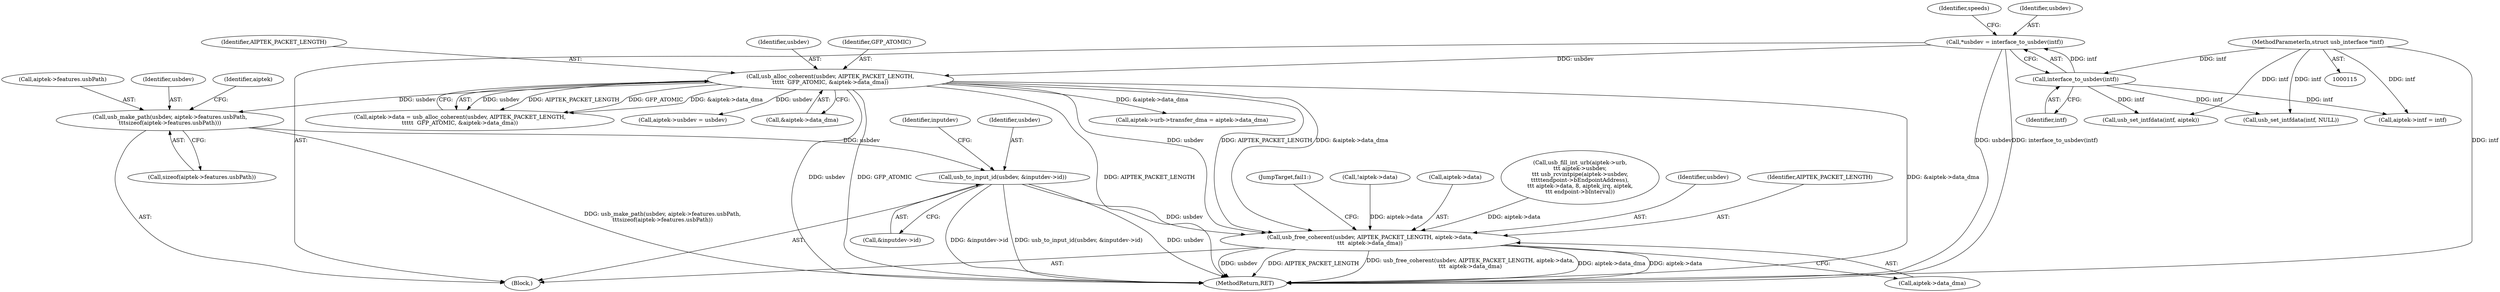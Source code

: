 digraph "0_linux_8e20cf2bce122ce9262d6034ee5d5b76fbb92f96@pointer" {
"1000389" [label="(Call,usb_to_input_id(usbdev, &inputdev->id))"];
"1000349" [label="(Call,usb_make_path(usbdev, aiptek->features.usbPath,\n\t\t\tsizeof(aiptek->features.usbPath)))"];
"1000168" [label="(Call,usb_alloc_coherent(usbdev, AIPTEK_PACKET_LENGTH,\n\t\t\t\t\t  GFP_ATOMIC, &aiptek->data_dma))"];
"1000120" [label="(Call,*usbdev = interface_to_usbdev(intf))"];
"1000122" [label="(Call,interface_to_usbdev(intf))"];
"1000116" [label="(MethodParameterIn,struct usb_interface *intf)"];
"1000760" [label="(Call,usb_free_coherent(usbdev, AIPTEK_PACKET_LENGTH, aiptek->data,\n\t\t\t  aiptek->data_dma))"];
"1000365" [label="(Identifier,aiptek)"];
"1000760" [label="(Call,usb_free_coherent(usbdev, AIPTEK_PACKET_LENGTH, aiptek->data,\n\t\t\t  aiptek->data_dma))"];
"1000391" [label="(Call,&inputdev->id)"];
"1000770" [label="(Call,usb_set_intfdata(intf, NULL))"];
"1000779" [label="(MethodReturn,RET)"];
"1000168" [label="(Call,usb_alloc_coherent(usbdev, AIPTEK_PACKET_LENGTH,\n\t\t\t\t\t  GFP_ATOMIC, &aiptek->data_dma))"];
"1000123" [label="(Identifier,intf)"];
"1000118" [label="(Block,)"];
"1000769" [label="(JumpTarget,fail1:)"];
"1000170" [label="(Identifier,AIPTEK_PACKET_LENGTH)"];
"1000622" [label="(Call,aiptek->urb->transfer_dma = aiptek->data_dma)"];
"1000177" [label="(Call,!aiptek->data)"];
"1000164" [label="(Call,aiptek->data = usb_alloc_coherent(usbdev, AIPTEK_PACKET_LENGTH,\n\t\t\t\t\t  GFP_ATOMIC, &aiptek->data_dma))"];
"1000351" [label="(Call,aiptek->features.usbPath)"];
"1000219" [label="(Call,aiptek->intf = intf)"];
"1000349" [label="(Call,usb_make_path(usbdev, aiptek->features.usbPath,\n\t\t\tsizeof(aiptek->features.usbPath)))"];
"1000169" [label="(Identifier,usbdev)"];
"1000356" [label="(Call,sizeof(aiptek->features.usbPath))"];
"1000122" [label="(Call,interface_to_usbdev(intf))"];
"1000398" [label="(Identifier,inputdev)"];
"1000763" [label="(Call,aiptek->data)"];
"1000766" [label="(Call,aiptek->data_dma)"];
"1000116" [label="(MethodParameterIn,struct usb_interface *intf)"];
"1000214" [label="(Call,aiptek->usbdev = usbdev)"];
"1000120" [label="(Call,*usbdev = interface_to_usbdev(intf))"];
"1000390" [label="(Identifier,usbdev)"];
"1000171" [label="(Identifier,GFP_ATOMIC)"];
"1000130" [label="(Identifier,speeds)"];
"1000389" [label="(Call,usb_to_input_id(usbdev, &inputdev->id))"];
"1000599" [label="(Call,usb_fill_int_urb(aiptek->urb,\n\t\t\t aiptek->usbdev,\n\t\t\t usb_rcvintpipe(aiptek->usbdev,\n\t\t\t\t\tendpoint->bEndpointAddress),\n\t\t\t aiptek->data, 8, aiptek_irq, aiptek,\n\t\t\t endpoint->bInterval))"];
"1000700" [label="(Call,usb_set_intfdata(intf, aiptek))"];
"1000121" [label="(Identifier,usbdev)"];
"1000761" [label="(Identifier,usbdev)"];
"1000172" [label="(Call,&aiptek->data_dma)"];
"1000762" [label="(Identifier,AIPTEK_PACKET_LENGTH)"];
"1000350" [label="(Identifier,usbdev)"];
"1000389" -> "1000118"  [label="AST: "];
"1000389" -> "1000391"  [label="CFG: "];
"1000390" -> "1000389"  [label="AST: "];
"1000391" -> "1000389"  [label="AST: "];
"1000398" -> "1000389"  [label="CFG: "];
"1000389" -> "1000779"  [label="DDG: usb_to_input_id(usbdev, &inputdev->id)"];
"1000389" -> "1000779"  [label="DDG: usbdev"];
"1000389" -> "1000779"  [label="DDG: &inputdev->id"];
"1000349" -> "1000389"  [label="DDG: usbdev"];
"1000389" -> "1000760"  [label="DDG: usbdev"];
"1000349" -> "1000118"  [label="AST: "];
"1000349" -> "1000356"  [label="CFG: "];
"1000350" -> "1000349"  [label="AST: "];
"1000351" -> "1000349"  [label="AST: "];
"1000356" -> "1000349"  [label="AST: "];
"1000365" -> "1000349"  [label="CFG: "];
"1000349" -> "1000779"  [label="DDG: usb_make_path(usbdev, aiptek->features.usbPath,\n\t\t\tsizeof(aiptek->features.usbPath))"];
"1000168" -> "1000349"  [label="DDG: usbdev"];
"1000168" -> "1000164"  [label="AST: "];
"1000168" -> "1000172"  [label="CFG: "];
"1000169" -> "1000168"  [label="AST: "];
"1000170" -> "1000168"  [label="AST: "];
"1000171" -> "1000168"  [label="AST: "];
"1000172" -> "1000168"  [label="AST: "];
"1000164" -> "1000168"  [label="CFG: "];
"1000168" -> "1000779"  [label="DDG: &aiptek->data_dma"];
"1000168" -> "1000779"  [label="DDG: usbdev"];
"1000168" -> "1000779"  [label="DDG: GFP_ATOMIC"];
"1000168" -> "1000779"  [label="DDG: AIPTEK_PACKET_LENGTH"];
"1000168" -> "1000164"  [label="DDG: usbdev"];
"1000168" -> "1000164"  [label="DDG: AIPTEK_PACKET_LENGTH"];
"1000168" -> "1000164"  [label="DDG: GFP_ATOMIC"];
"1000168" -> "1000164"  [label="DDG: &aiptek->data_dma"];
"1000120" -> "1000168"  [label="DDG: usbdev"];
"1000168" -> "1000214"  [label="DDG: usbdev"];
"1000168" -> "1000622"  [label="DDG: &aiptek->data_dma"];
"1000168" -> "1000760"  [label="DDG: usbdev"];
"1000168" -> "1000760"  [label="DDG: AIPTEK_PACKET_LENGTH"];
"1000168" -> "1000760"  [label="DDG: &aiptek->data_dma"];
"1000120" -> "1000118"  [label="AST: "];
"1000120" -> "1000122"  [label="CFG: "];
"1000121" -> "1000120"  [label="AST: "];
"1000122" -> "1000120"  [label="AST: "];
"1000130" -> "1000120"  [label="CFG: "];
"1000120" -> "1000779"  [label="DDG: usbdev"];
"1000120" -> "1000779"  [label="DDG: interface_to_usbdev(intf)"];
"1000122" -> "1000120"  [label="DDG: intf"];
"1000122" -> "1000123"  [label="CFG: "];
"1000123" -> "1000122"  [label="AST: "];
"1000116" -> "1000122"  [label="DDG: intf"];
"1000122" -> "1000219"  [label="DDG: intf"];
"1000122" -> "1000700"  [label="DDG: intf"];
"1000122" -> "1000770"  [label="DDG: intf"];
"1000116" -> "1000115"  [label="AST: "];
"1000116" -> "1000779"  [label="DDG: intf"];
"1000116" -> "1000219"  [label="DDG: intf"];
"1000116" -> "1000700"  [label="DDG: intf"];
"1000116" -> "1000770"  [label="DDG: intf"];
"1000760" -> "1000118"  [label="AST: "];
"1000760" -> "1000766"  [label="CFG: "];
"1000761" -> "1000760"  [label="AST: "];
"1000762" -> "1000760"  [label="AST: "];
"1000763" -> "1000760"  [label="AST: "];
"1000766" -> "1000760"  [label="AST: "];
"1000769" -> "1000760"  [label="CFG: "];
"1000760" -> "1000779"  [label="DDG: AIPTEK_PACKET_LENGTH"];
"1000760" -> "1000779"  [label="DDG: usb_free_coherent(usbdev, AIPTEK_PACKET_LENGTH, aiptek->data,\n\t\t\t  aiptek->data_dma)"];
"1000760" -> "1000779"  [label="DDG: aiptek->data_dma"];
"1000760" -> "1000779"  [label="DDG: aiptek->data"];
"1000760" -> "1000779"  [label="DDG: usbdev"];
"1000177" -> "1000760"  [label="DDG: aiptek->data"];
"1000599" -> "1000760"  [label="DDG: aiptek->data"];
}
